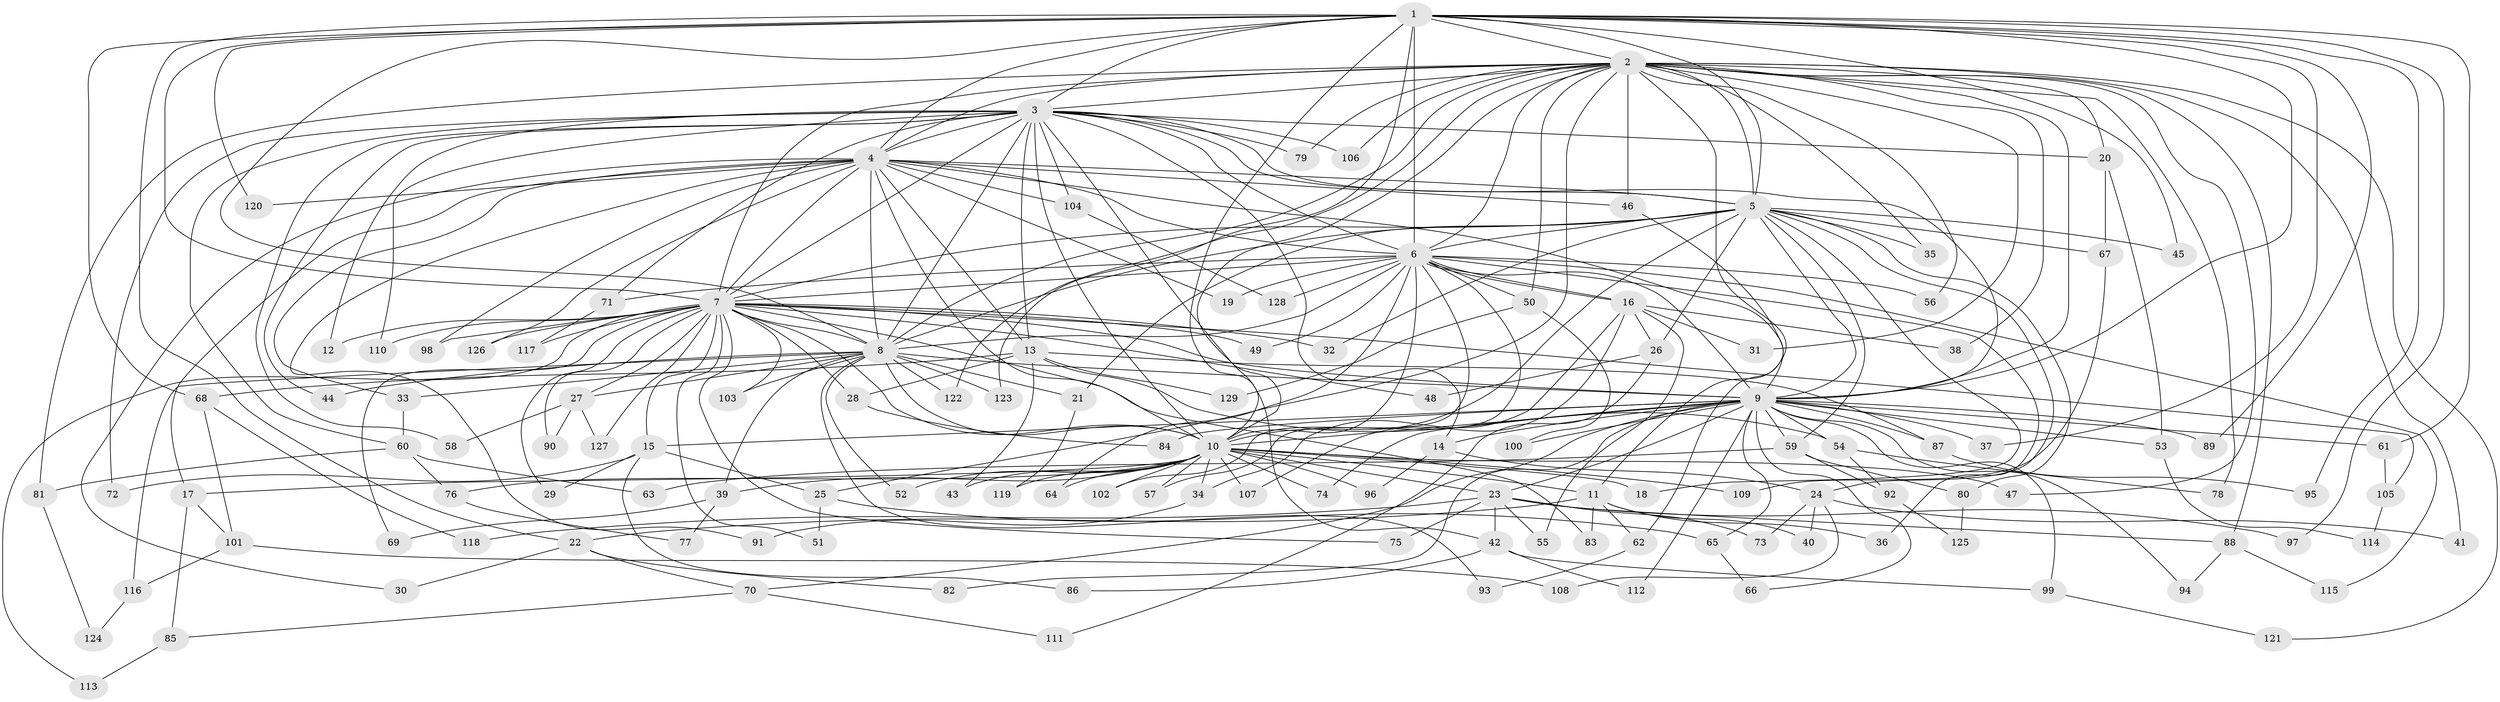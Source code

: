 // Generated by graph-tools (version 1.1) at 2025/11/02/27/25 16:11:00]
// undirected, 129 vertices, 283 edges
graph export_dot {
graph [start="1"]
  node [color=gray90,style=filled];
  1;
  2;
  3;
  4;
  5;
  6;
  7;
  8;
  9;
  10;
  11;
  12;
  13;
  14;
  15;
  16;
  17;
  18;
  19;
  20;
  21;
  22;
  23;
  24;
  25;
  26;
  27;
  28;
  29;
  30;
  31;
  32;
  33;
  34;
  35;
  36;
  37;
  38;
  39;
  40;
  41;
  42;
  43;
  44;
  45;
  46;
  47;
  48;
  49;
  50;
  51;
  52;
  53;
  54;
  55;
  56;
  57;
  58;
  59;
  60;
  61;
  62;
  63;
  64;
  65;
  66;
  67;
  68;
  69;
  70;
  71;
  72;
  73;
  74;
  75;
  76;
  77;
  78;
  79;
  80;
  81;
  82;
  83;
  84;
  85;
  86;
  87;
  88;
  89;
  90;
  91;
  92;
  93;
  94;
  95;
  96;
  97;
  98;
  99;
  100;
  101;
  102;
  103;
  104;
  105;
  106;
  107;
  108;
  109;
  110;
  111;
  112;
  113;
  114;
  115;
  116;
  117;
  118;
  119;
  120;
  121;
  122;
  123;
  124;
  125;
  126;
  127;
  128;
  129;
  1 -- 2;
  1 -- 3;
  1 -- 4;
  1 -- 5;
  1 -- 6;
  1 -- 7;
  1 -- 8;
  1 -- 9;
  1 -- 10;
  1 -- 22;
  1 -- 37;
  1 -- 45;
  1 -- 61;
  1 -- 68;
  1 -- 89;
  1 -- 95;
  1 -- 97;
  1 -- 120;
  1 -- 123;
  2 -- 3;
  2 -- 4;
  2 -- 5;
  2 -- 6;
  2 -- 7;
  2 -- 8;
  2 -- 9;
  2 -- 10;
  2 -- 11;
  2 -- 20;
  2 -- 25;
  2 -- 31;
  2 -- 35;
  2 -- 38;
  2 -- 41;
  2 -- 46;
  2 -- 47;
  2 -- 50;
  2 -- 56;
  2 -- 78;
  2 -- 79;
  2 -- 81;
  2 -- 88;
  2 -- 106;
  2 -- 121;
  2 -- 122;
  3 -- 4;
  3 -- 5;
  3 -- 6;
  3 -- 7;
  3 -- 8;
  3 -- 9;
  3 -- 10;
  3 -- 12;
  3 -- 13;
  3 -- 14;
  3 -- 20;
  3 -- 42;
  3 -- 44;
  3 -- 58;
  3 -- 60;
  3 -- 71;
  3 -- 72;
  3 -- 79;
  3 -- 104;
  3 -- 106;
  3 -- 110;
  4 -- 5;
  4 -- 6;
  4 -- 7;
  4 -- 8;
  4 -- 9;
  4 -- 10;
  4 -- 13;
  4 -- 17;
  4 -- 19;
  4 -- 30;
  4 -- 33;
  4 -- 46;
  4 -- 91;
  4 -- 98;
  4 -- 104;
  4 -- 120;
  4 -- 126;
  5 -- 6;
  5 -- 7;
  5 -- 8;
  5 -- 9;
  5 -- 10;
  5 -- 18;
  5 -- 21;
  5 -- 24;
  5 -- 26;
  5 -- 32;
  5 -- 35;
  5 -- 45;
  5 -- 59;
  5 -- 67;
  5 -- 80;
  6 -- 7;
  6 -- 8;
  6 -- 9;
  6 -- 10;
  6 -- 16;
  6 -- 16;
  6 -- 19;
  6 -- 36;
  6 -- 49;
  6 -- 50;
  6 -- 56;
  6 -- 57;
  6 -- 64;
  6 -- 71;
  6 -- 102;
  6 -- 115;
  6 -- 128;
  7 -- 8;
  7 -- 9;
  7 -- 10;
  7 -- 12;
  7 -- 15;
  7 -- 27;
  7 -- 28;
  7 -- 29;
  7 -- 32;
  7 -- 48;
  7 -- 49;
  7 -- 51;
  7 -- 69;
  7 -- 75;
  7 -- 83;
  7 -- 90;
  7 -- 98;
  7 -- 103;
  7 -- 105;
  7 -- 110;
  7 -- 113;
  7 -- 117;
  7 -- 126;
  7 -- 127;
  8 -- 9;
  8 -- 10;
  8 -- 21;
  8 -- 27;
  8 -- 33;
  8 -- 39;
  8 -- 44;
  8 -- 52;
  8 -- 93;
  8 -- 103;
  8 -- 116;
  8 -- 122;
  8 -- 123;
  9 -- 10;
  9 -- 14;
  9 -- 15;
  9 -- 23;
  9 -- 37;
  9 -- 53;
  9 -- 54;
  9 -- 59;
  9 -- 61;
  9 -- 65;
  9 -- 66;
  9 -- 70;
  9 -- 74;
  9 -- 82;
  9 -- 84;
  9 -- 87;
  9 -- 89;
  9 -- 94;
  9 -- 99;
  9 -- 100;
  9 -- 112;
  10 -- 11;
  10 -- 17;
  10 -- 18;
  10 -- 23;
  10 -- 34;
  10 -- 39;
  10 -- 43;
  10 -- 47;
  10 -- 52;
  10 -- 57;
  10 -- 64;
  10 -- 74;
  10 -- 76;
  10 -- 96;
  10 -- 102;
  10 -- 107;
  10 -- 109;
  10 -- 119;
  11 -- 22;
  11 -- 36;
  11 -- 40;
  11 -- 62;
  11 -- 83;
  13 -- 28;
  13 -- 43;
  13 -- 54;
  13 -- 68;
  13 -- 87;
  13 -- 129;
  14 -- 24;
  14 -- 96;
  15 -- 25;
  15 -- 29;
  15 -- 72;
  15 -- 86;
  16 -- 26;
  16 -- 31;
  16 -- 34;
  16 -- 38;
  16 -- 55;
  16 -- 107;
  17 -- 85;
  17 -- 101;
  20 -- 53;
  20 -- 67;
  21 -- 119;
  22 -- 30;
  22 -- 70;
  22 -- 82;
  23 -- 42;
  23 -- 55;
  23 -- 73;
  23 -- 75;
  23 -- 88;
  23 -- 97;
  23 -- 118;
  24 -- 40;
  24 -- 41;
  24 -- 73;
  24 -- 108;
  25 -- 51;
  25 -- 65;
  26 -- 48;
  26 -- 111;
  27 -- 58;
  27 -- 90;
  27 -- 127;
  28 -- 84;
  33 -- 60;
  34 -- 91;
  39 -- 69;
  39 -- 77;
  42 -- 86;
  42 -- 99;
  42 -- 112;
  46 -- 62;
  50 -- 100;
  50 -- 129;
  53 -- 114;
  54 -- 78;
  54 -- 92;
  59 -- 63;
  59 -- 80;
  59 -- 92;
  60 -- 63;
  60 -- 76;
  60 -- 81;
  61 -- 105;
  62 -- 93;
  65 -- 66;
  67 -- 109;
  68 -- 101;
  68 -- 118;
  70 -- 85;
  70 -- 111;
  71 -- 117;
  76 -- 77;
  80 -- 125;
  81 -- 124;
  85 -- 113;
  87 -- 95;
  88 -- 94;
  88 -- 115;
  92 -- 125;
  99 -- 121;
  101 -- 108;
  101 -- 116;
  104 -- 128;
  105 -- 114;
  116 -- 124;
}
